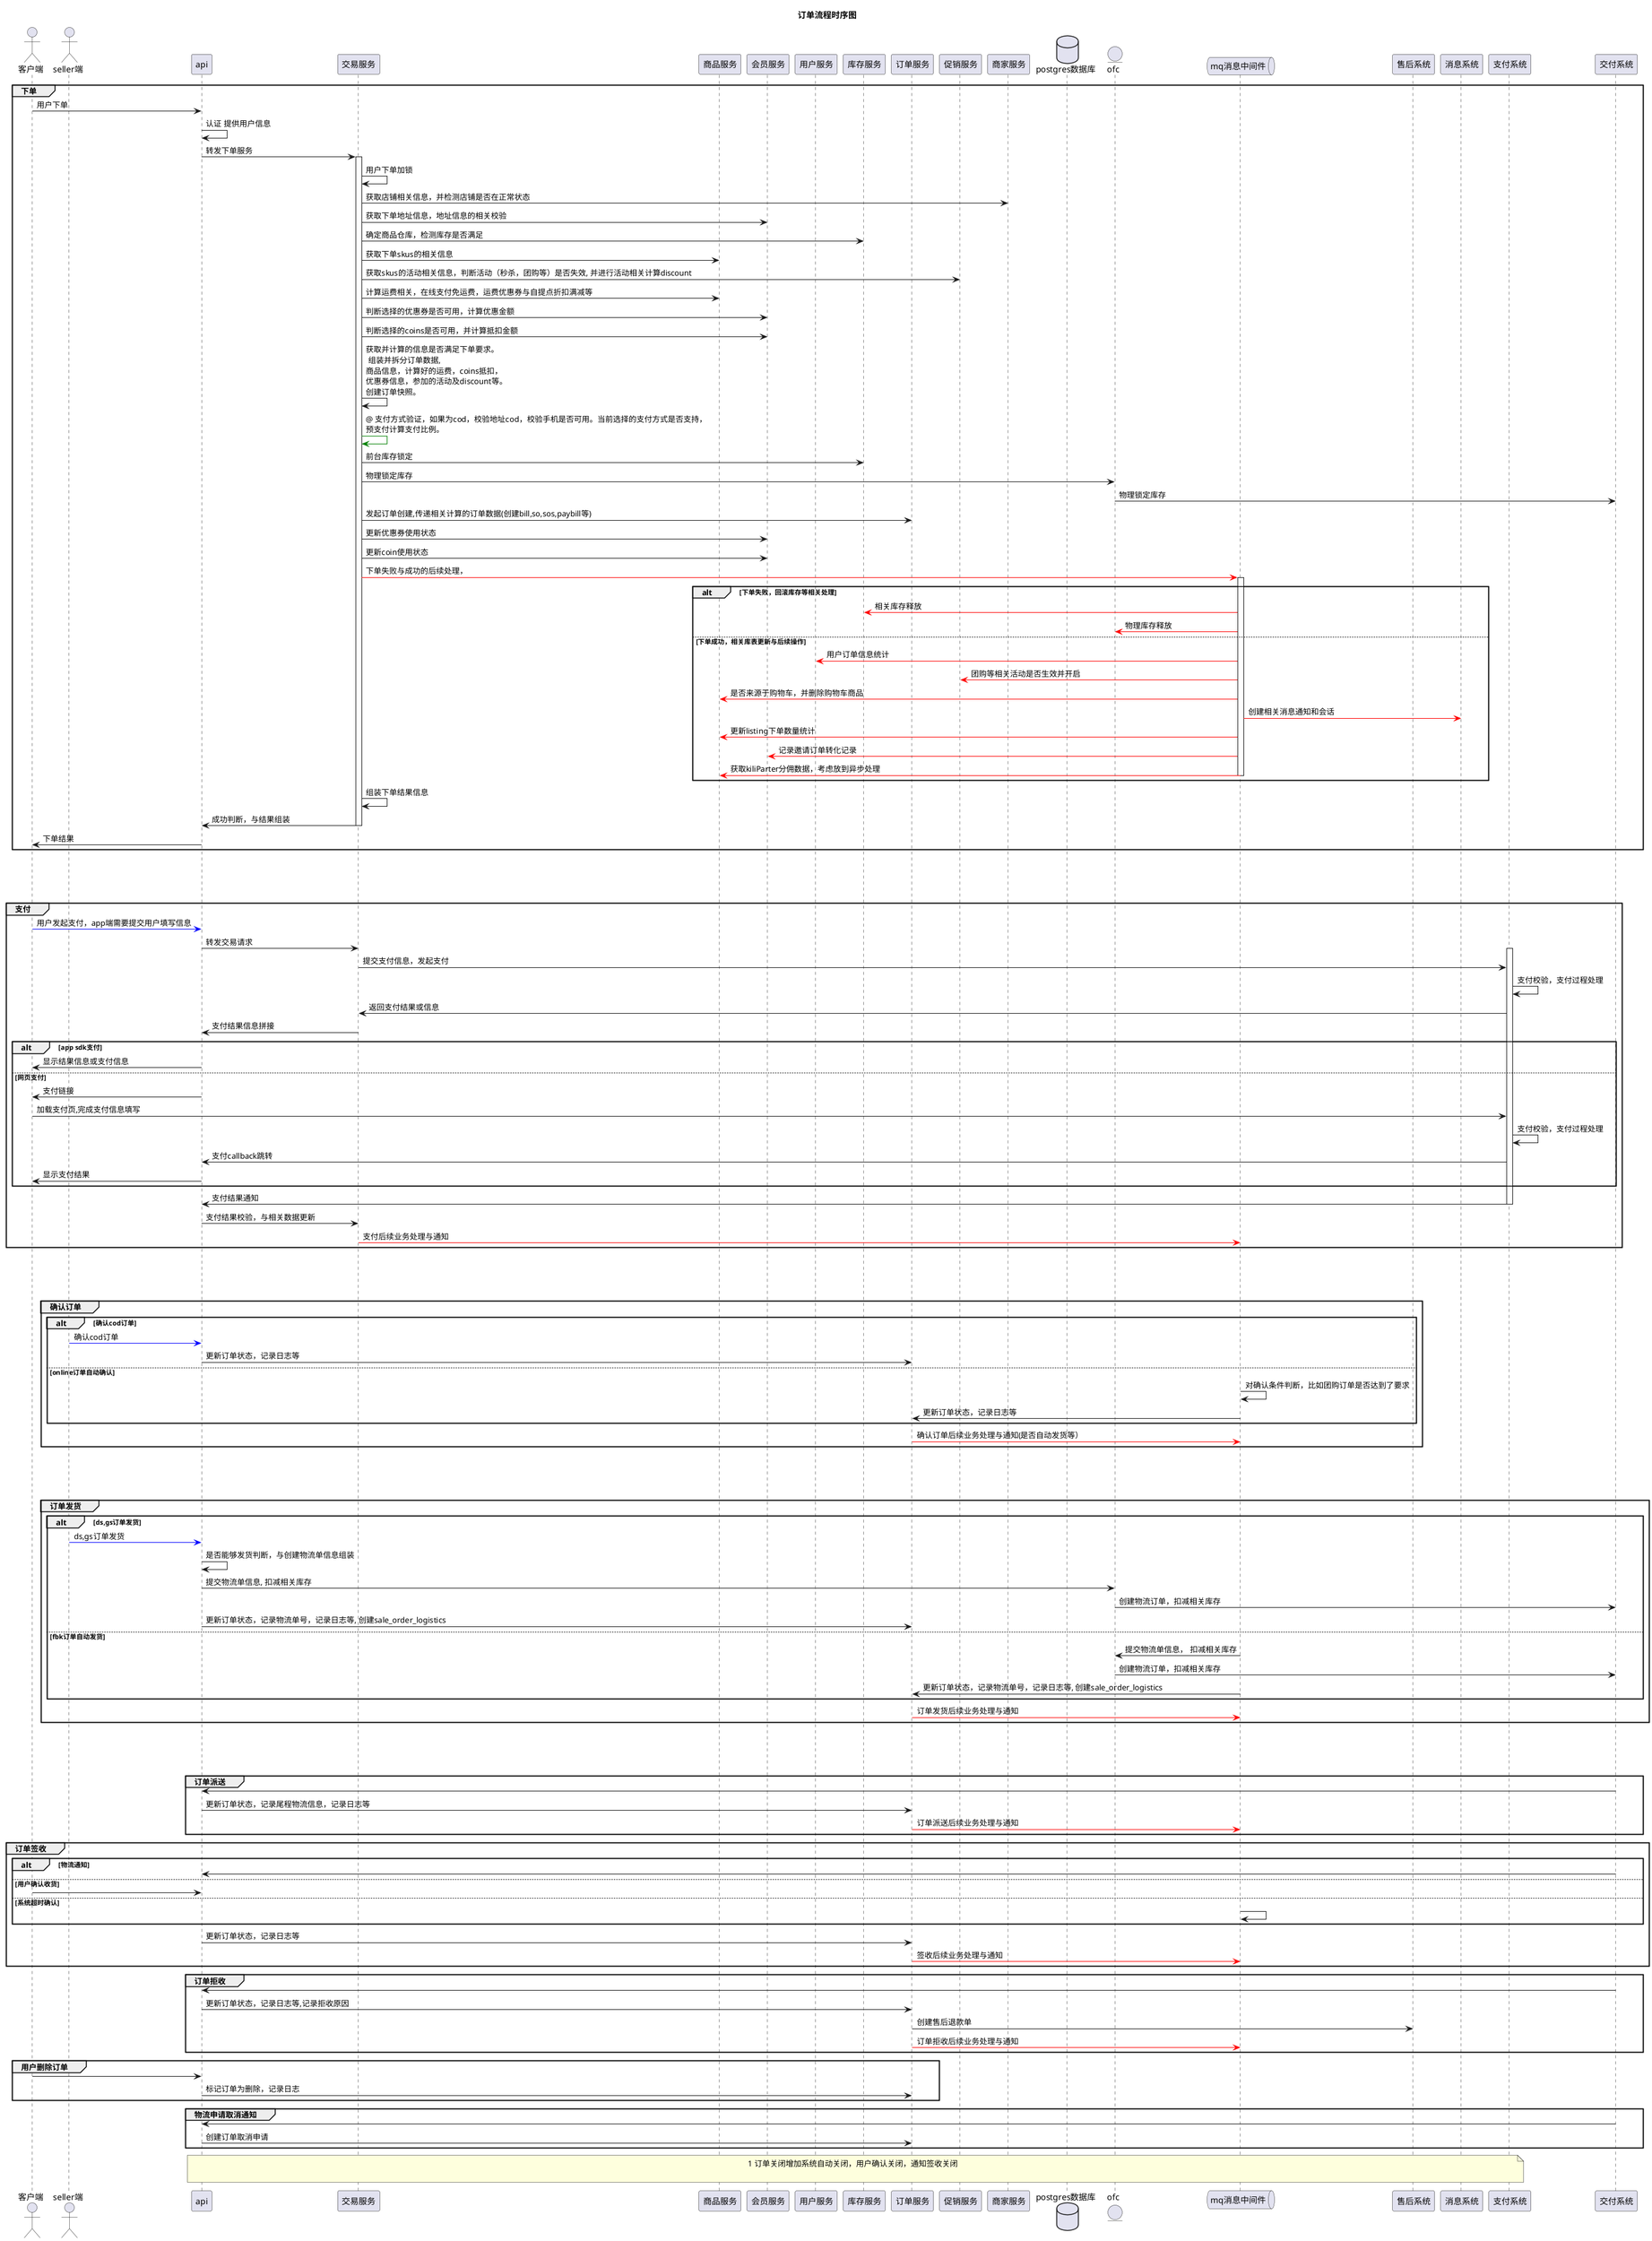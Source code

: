 @startuml
title 订单流程时序图

actor         客户端              as cus      order 1
actor         seller端              as sl      order 1
participant   api          as api      order 2
participant   交易服务             as trade  order 3
participant   商品服务         as goods    order 4
participant   会员服务      as member   order 5
participant   用户服务        as account     order 6
participant   库存服务      as inv   order 7
participant   订单服务             as od    order 8
participant   促销服务   as pro      order 9
participant   商家服务      as seller   order 10

database      postgres数据库      as db       order 12
entity        ofc                as ofc      order 13
queue         mq消息中间件                as mq       order 14
participant   售后系统     as af order 15
participant   消息系统     as message order 15
participant   支付系统      as pay   order 16
participant   交付系统      as log  order 17
'database      redis缓存              as redis    order 18

group 下单
cus -> api: 用户下单
api -> api: 认证 提供用户信息
api -> trade: 转发下单服务
activate trade
trade -> trade: 用户下单加锁
trade -> seller: 获取店铺相关信息，并检测店铺是否在正常状态
trade -> member: 获取下单地址信息，地址信息的相关校验
trade -> inv: 确定商品仓库，检测库存是否满足
trade -> goods: 获取下单skus的相关信息
trade -> pro: 获取skus的活动相关信息，判断活动（秒杀，团购等）是否失效, 并进行活动相关计算discount
trade -> goods: 计算运费相关，在线支付免运费，运费优惠券与自提点折扣满减等
trade -> member: 判断选择的优惠券是否可用，计算优惠金额
trade -> member: 判断选择的coins是否可用，并计算抵扣金额
trade -> trade: 获取并计算的信息是否满足下单要求。\n 组装并拆分订单数据, \n商品信息，计算好的运费，coins抵扣，\n优惠券信息，参加的活动及discount等。\n创建订单快照。
trade -[#green]> trade: @ 支付方式验证，如果为cod，校验地址cod，校验手机是否可用。当前选择的支付方式是否支持，\n预支付计算支付比例。
trade -> inv: 前台库存锁定
trade -> ofc: 物理锁定库存
ofc -> log: 物理锁定库存
trade -> od: 发起订单创建,传递相关计算的订单数据(创建bill,so,sos,paybill等)
trade -> member: 更新优惠券使用状态
trade -> member: 更新coin使用状态
trade -[#red]> mq: 下单失败与成功的后续处理，
alt 下单失败，回滚库存等相关处理
activate mq
mq -[#red]> inv: 相关库存释放
mq -[#red]> ofc: 物理库存释放
else 下单成功，相关库表更新与后续操作
mq -[#red]> account: 用户订单信息统计
mq -[#red]> pro: 团购等相关活动是否生效并开启
mq -[#red]> goods: 是否来源于购物车，并删除购物车商品
mq -[#red]> message: 创建相关消息通知和会话
mq -[#red]> goods:  更新listing下单数量统计
mq -[#red]> member: 记录邀请订单转化记录
mq -[#red]> goods: 获取kiliParter分佣数据，考虑放到异步处理
deactivate mq
end
trade -> trade: 组装下单结果信息
trade -> api: 成功判断，与结果组装
deactivate trade
api -> cus: 下单结果
end
|||
|||
|||
group 支付
cus -[#blue]> api: 用户发起支付，app端需要提交用户填写信息
api -> trade: 转发交易请求
activate pay
trade -> pay: 提交支付信息，发起支付
pay -> pay: 支付校验，支付过程处理
pay -> trade: 返回支付结果或信息

trade -> api: 支付结果信息拼接
alt app sdk支付
api -> cus: 显示结果信息或支付信息
else 网页支付
api -> cus: 支付链接
cus -> pay: 加载支付页,完成支付信息填写
pay -> pay: 支付校验，支付过程处理
pay -> api: 支付callback跳转
api -> cus: 显示支付结果
end
pay -> api: 支付结果通知
deactivate pay
api -> trade: 支付结果校验，与相关数据更新
trade -[#red]> mq: 支付后续业务处理与通知
end
|||
|||
|||
group 确认订单
alt 确认cod订单
sl -[#blue]> api: 确认cod订单
api -> od: 更新订单状态，记录日志等
else online订单自动确认
mq -> mq: 对确认条件判断，比如团购订单是否达到了要求
mq -> od:  更新订单状态，记录日志等
end
od -[#red]> mq: 确认订单后续业务处理与通知(是否自动发货等）
end
|||
|||
|||
group 订单发货
alt ds,gs订单发货
sl -[#blue]> api: ds,gs订单发货
api -> api: 是否能够发货判断，与创建物流单信息组装
api -> ofc: 提交物流单信息, 扣减相关库存
ofc -> log: 创建物流订单，扣减相关库存
api -> od: 更新订单状态，记录物流单号，记录日志等, 创建sale_order_logistics
else fbk订单自动发货
mq -> ofc: 提交物流单信息， 扣减相关库存
ofc -> log: 创建物流订单，扣减相关库存
mq -> od:  更新订单状态，记录物流单号，记录日志等, 创建sale_order_logistics
end
od -[#red]> mq: 订单发货后续业务处理与通知
end
|||
|||
|||
group 订单派送
log -> api
api -> od: 更新订单状态，记录尾程物流信息，记录日志等
od -[#red]> mq: 订单派送后续业务处理与通知
end
group 订单签收
alt 物流通知
log -> api
else 用户确认收货
cus -> api
else 系统超时确认
mq -> mq
end
api -> od: 更新订单状态，记录日志等
od -[#red]> mq: 签收后续业务处理与通知
end
group 订单拒收
log -> api
api -> od: 更新订单状态，记录日志等,记录拒收原因
od -> af: 创建售后退款单
od -[#red]> mq: 订单拒收后续业务处理与通知
end
group 用户删除订单
cus -> api
api -> od: 标记订单为删除，记录日志
end
group 物流申请取消通知
log -> api
api -> od: 创建订单取消申请
end
note over api, pay
1 订单关闭增加系统自动关闭，用户确认关闭，通知签收关闭

end note
@enduml
